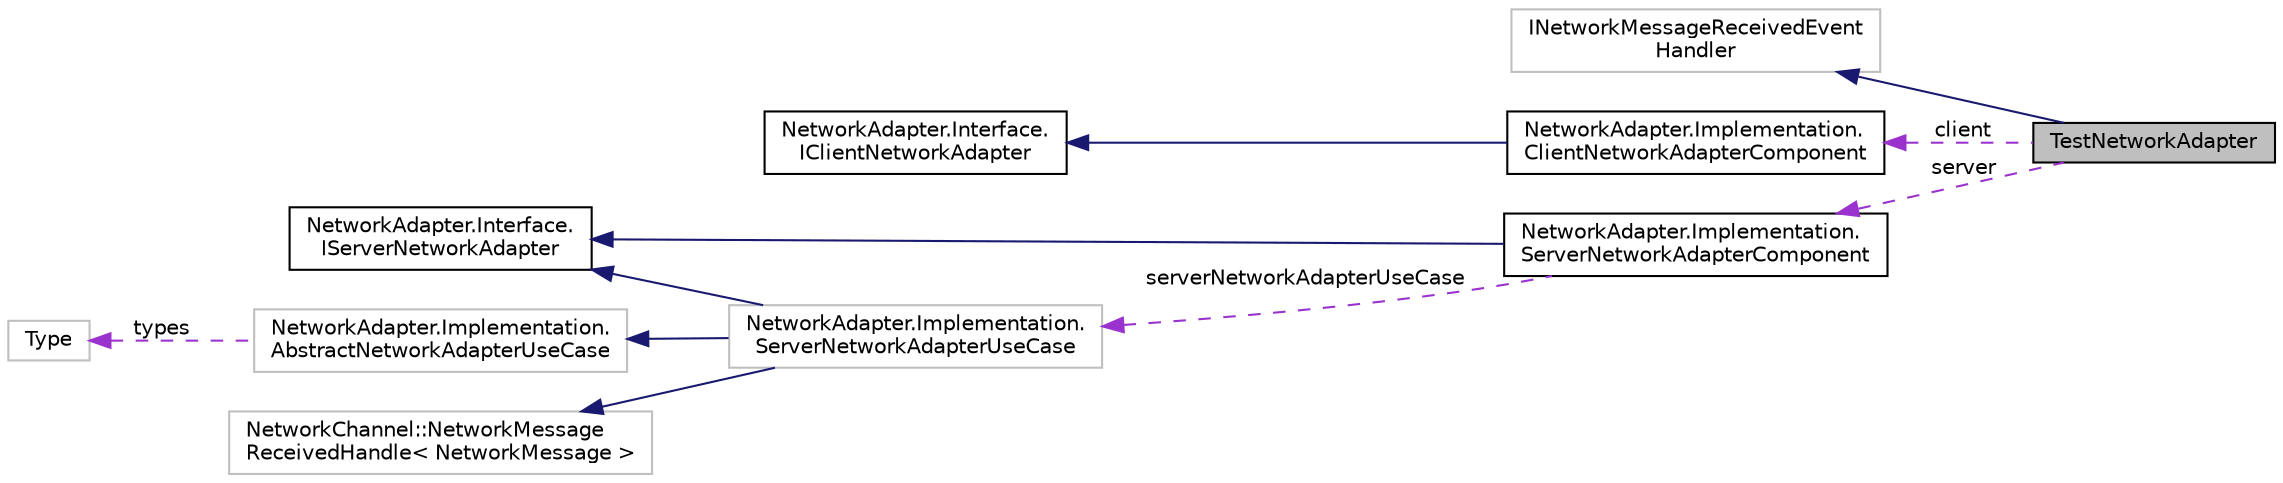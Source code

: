digraph "TestNetworkAdapter"
{
  edge [fontname="Helvetica",fontsize="10",labelfontname="Helvetica",labelfontsize="10"];
  node [fontname="Helvetica",fontsize="10",shape=record];
  rankdir="LR";
  Node1 [label="TestNetworkAdapter",height=0.2,width=0.4,color="black", fillcolor="grey75", style="filled" fontcolor="black"];
  Node2 -> Node1 [dir="back",color="midnightblue",fontsize="10",style="solid",fontname="Helvetica"];
  Node2 [label="INetworkMessageReceivedEvent\lHandler",height=0.2,width=0.4,color="grey75", fillcolor="white", style="filled"];
  Node3 -> Node1 [dir="back",color="darkorchid3",fontsize="10",style="dashed",label=" client" ,fontname="Helvetica"];
  Node3 [label="NetworkAdapter.Implementation.\lClientNetworkAdapterComponent",height=0.2,width=0.4,color="black", fillcolor="white", style="filled",URL="$class_network_adapter_1_1_implementation_1_1_client_network_adapter_component.html"];
  Node4 -> Node3 [dir="back",color="midnightblue",fontsize="10",style="solid",fontname="Helvetica"];
  Node4 [label="NetworkAdapter.Interface.\lIClientNetworkAdapter",height=0.2,width=0.4,color="black", fillcolor="white", style="filled",URL="$interface_network_adapter_1_1_interface_1_1_i_client_network_adapter.html"];
  Node5 -> Node1 [dir="back",color="darkorchid3",fontsize="10",style="dashed",label=" server" ,fontname="Helvetica"];
  Node5 [label="NetworkAdapter.Implementation.\lServerNetworkAdapterComponent",height=0.2,width=0.4,color="black", fillcolor="white", style="filled",URL="$class_network_adapter_1_1_implementation_1_1_server_network_adapter_component.html"];
  Node6 -> Node5 [dir="back",color="midnightblue",fontsize="10",style="solid",fontname="Helvetica"];
  Node6 [label="NetworkAdapter.Interface.\lIServerNetworkAdapter",height=0.2,width=0.4,color="black", fillcolor="white", style="filled",URL="$interface_network_adapter_1_1_interface_1_1_i_server_network_adapter.html"];
  Node7 -> Node5 [dir="back",color="darkorchid3",fontsize="10",style="dashed",label=" serverNetworkAdapterUseCase" ,fontname="Helvetica"];
  Node7 [label="NetworkAdapter.Implementation.\lServerNetworkAdapterUseCase",height=0.2,width=0.4,color="grey75", fillcolor="white", style="filled"];
  Node8 -> Node7 [dir="back",color="midnightblue",fontsize="10",style="solid",fontname="Helvetica"];
  Node8 [label="NetworkAdapter.Implementation.\lAbstractNetworkAdapterUseCase",height=0.2,width=0.4,color="grey75", fillcolor="white", style="filled"];
  Node9 -> Node8 [dir="back",color="darkorchid3",fontsize="10",style="dashed",label=" types" ,fontname="Helvetica"];
  Node9 [label="Type",height=0.2,width=0.4,color="grey75", fillcolor="white", style="filled"];
  Node6 -> Node7 [dir="back",color="midnightblue",fontsize="10",style="solid",fontname="Helvetica"];
  Node10 -> Node7 [dir="back",color="midnightblue",fontsize="10",style="solid",fontname="Helvetica"];
  Node10 [label="NetworkChannel::NetworkMessage\lReceivedHandle\< NetworkMessage \>",height=0.2,width=0.4,color="grey75", fillcolor="white", style="filled"];
}

